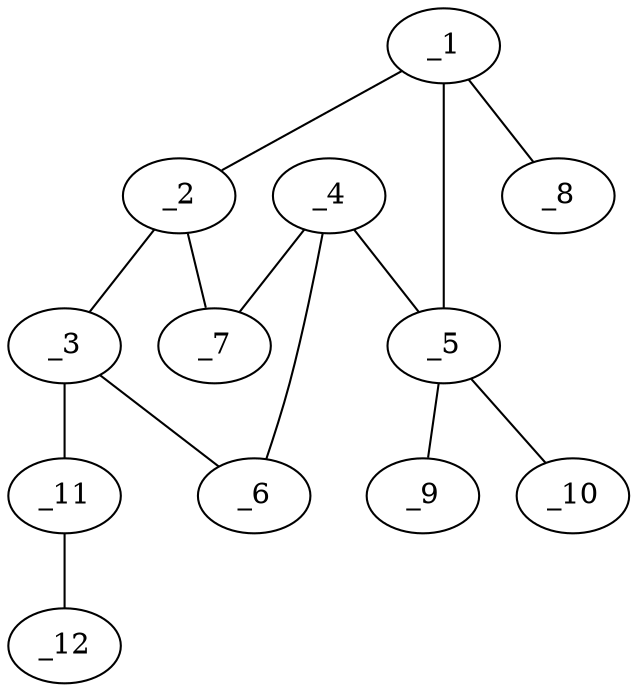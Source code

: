 graph molid656390 {
	_1	 [charge=0,
		chem=1,
		symbol="C  ",
		x="3.4336",
		y="-0.9913"];
	_2	 [charge=0,
		chem=1,
		symbol="C  ",
		x="5.1656",
		y="0.0087"];
	_1 -- _2	 [valence=1];
	_5	 [charge=0,
		chem=1,
		symbol="C  ",
		x="2.9336",
		y="-0.1253"];
	_1 -- _5	 [valence=1];
	_8	 [charge=0,
		chem=1,
		symbol="C  ",
		x="3.1748",
		y="-1.9572"];
	_1 -- _8	 [valence=1];
	_3	 [charge=0,
		chem=1,
		symbol="C  ",
		x="6.9976",
		y="-0.7501"];
	_2 -- _3	 [valence=1];
	_7	 [charge=0,
		chem=1,
		symbol="C  ",
		x="4.6878",
		y="1.9572"];
	_2 -- _7	 [valence=1];
	_6	 [charge=0,
		chem=1,
		symbol="C  ",
		x="7.2564",
		y="0.2158"];
	_3 -- _6	 [valence=1];
	_11	 [charge=0,
		chem=4,
		symbol="N  ",
		x="7.4976",
		y="-1.6162"];
	_3 -- _11	 [valence=2];
	_4	 [charge=0,
		chem=1,
		symbol="C  ",
		x="5.4245",
		y="0.9746"];
	_4 -- _5	 [valence=1];
	_4 -- _6	 [valence=1];
	_4 -- _7	 [valence=1];
	_9	 [charge=0,
		chem=1,
		symbol="C  ",
		x="2.3043",
		y="0.6519"];
	_5 -- _9	 [valence=1];
	_10	 [charge=0,
		chem=1,
		symbol="C  ",
		x=2,
		y="-0.4836"];
	_5 -- _10	 [valence=1];
	_12	 [charge=0,
		chem=2,
		symbol="O  ",
		x="8.4976",
		y="-1.6162"];
	_11 -- _12	 [valence=1];
}
